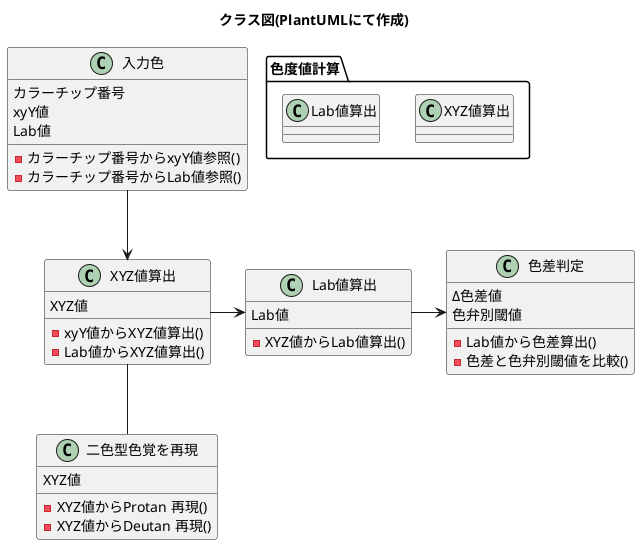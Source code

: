@startuml
title クラス図(PlantUMLにて作成) 

class 入力色{
 カラーチップ番号
 xyY値
 Lab値
 - カラーチップ番号からxyY値参照()
 - カラーチップ番号からLab値参照()
}

package 色度値計算{
 class XYZ値算出
 class Lab値算出
}

class XYZ値算出{
 XYZ値
 -xyY値からXYZ値算出()
 -Lab値からXYZ値算出()
}

class Lab値算出{
 Lab値
 -XYZ値からLab値算出()
}

class 二色型色覚を再現{
 XYZ値
 -XYZ値からProtan 再現()
 -XYZ値からDeutan 再現()
}

class 色差判定{
 Δ色差値
 色弁別閾値
 -Lab値から色差算出()
 -色差と色弁別閾値を比較()
}

入力色 --> XYZ値算出
XYZ値算出 -- 二色型色覚を再現
XYZ値算出 -> Lab値算出

Lab値算出 -> 色差判定





@enduml